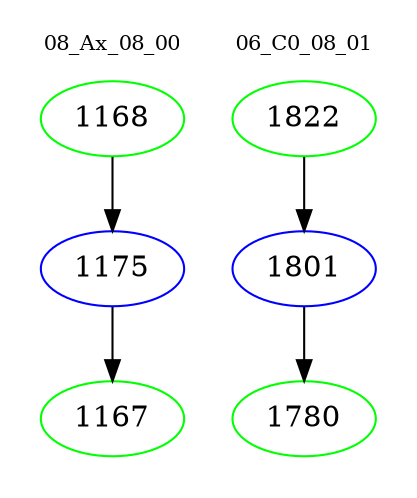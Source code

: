 digraph{
subgraph cluster_0 {
color = white
label = "08_Ax_08_00";
fontsize=10;
T0_1168 [label="1168", color="green"]
T0_1168 -> T0_1175 [color="black"]
T0_1175 [label="1175", color="blue"]
T0_1175 -> T0_1167 [color="black"]
T0_1167 [label="1167", color="green"]
}
subgraph cluster_1 {
color = white
label = "06_C0_08_01";
fontsize=10;
T1_1822 [label="1822", color="green"]
T1_1822 -> T1_1801 [color="black"]
T1_1801 [label="1801", color="blue"]
T1_1801 -> T1_1780 [color="black"]
T1_1780 [label="1780", color="green"]
}
}
